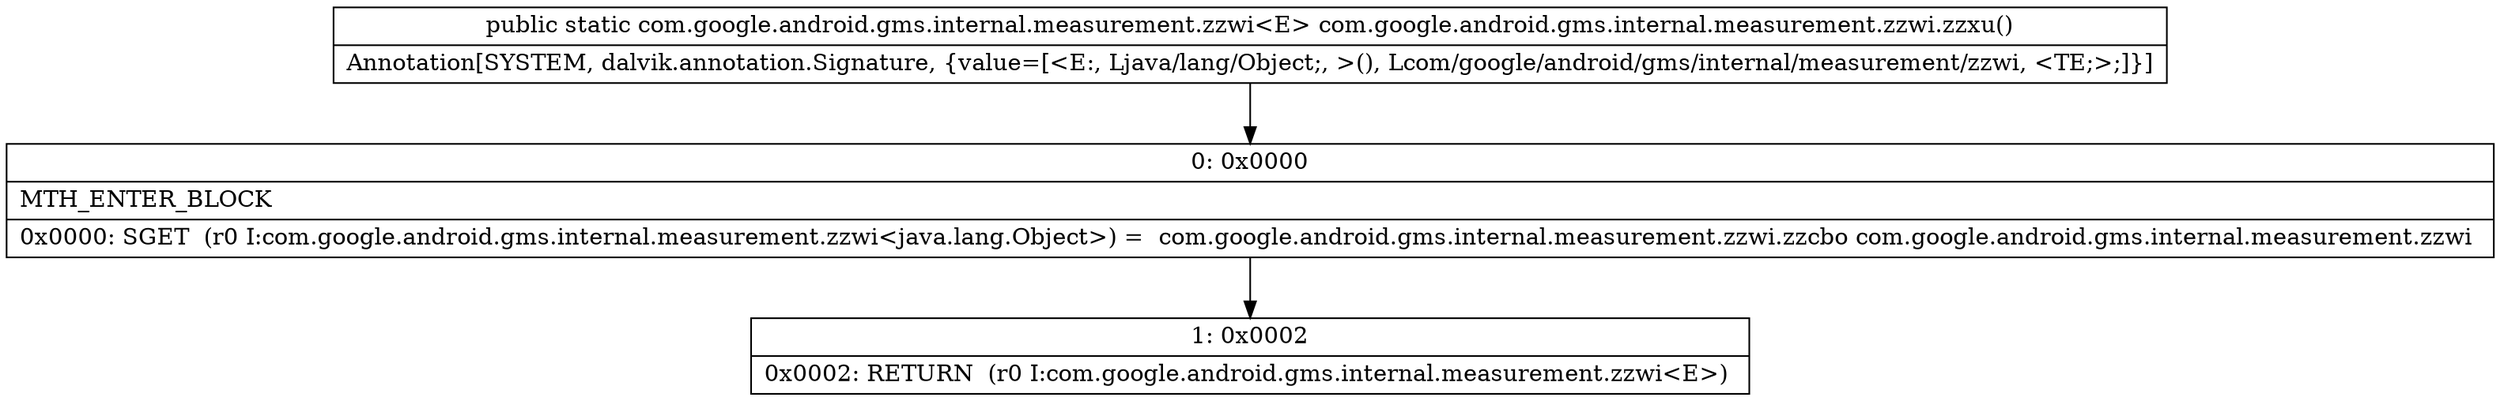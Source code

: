 digraph "CFG forcom.google.android.gms.internal.measurement.zzwi.zzxu()Lcom\/google\/android\/gms\/internal\/measurement\/zzwi;" {
Node_0 [shape=record,label="{0\:\ 0x0000|MTH_ENTER_BLOCK\l|0x0000: SGET  (r0 I:com.google.android.gms.internal.measurement.zzwi\<java.lang.Object\>) =  com.google.android.gms.internal.measurement.zzwi.zzcbo com.google.android.gms.internal.measurement.zzwi \l}"];
Node_1 [shape=record,label="{1\:\ 0x0002|0x0002: RETURN  (r0 I:com.google.android.gms.internal.measurement.zzwi\<E\>) \l}"];
MethodNode[shape=record,label="{public static com.google.android.gms.internal.measurement.zzwi\<E\> com.google.android.gms.internal.measurement.zzwi.zzxu()  | Annotation[SYSTEM, dalvik.annotation.Signature, \{value=[\<E:, Ljava\/lang\/Object;, \>(), Lcom\/google\/android\/gms\/internal\/measurement\/zzwi, \<TE;\>;]\}]\l}"];
MethodNode -> Node_0;
Node_0 -> Node_1;
}

